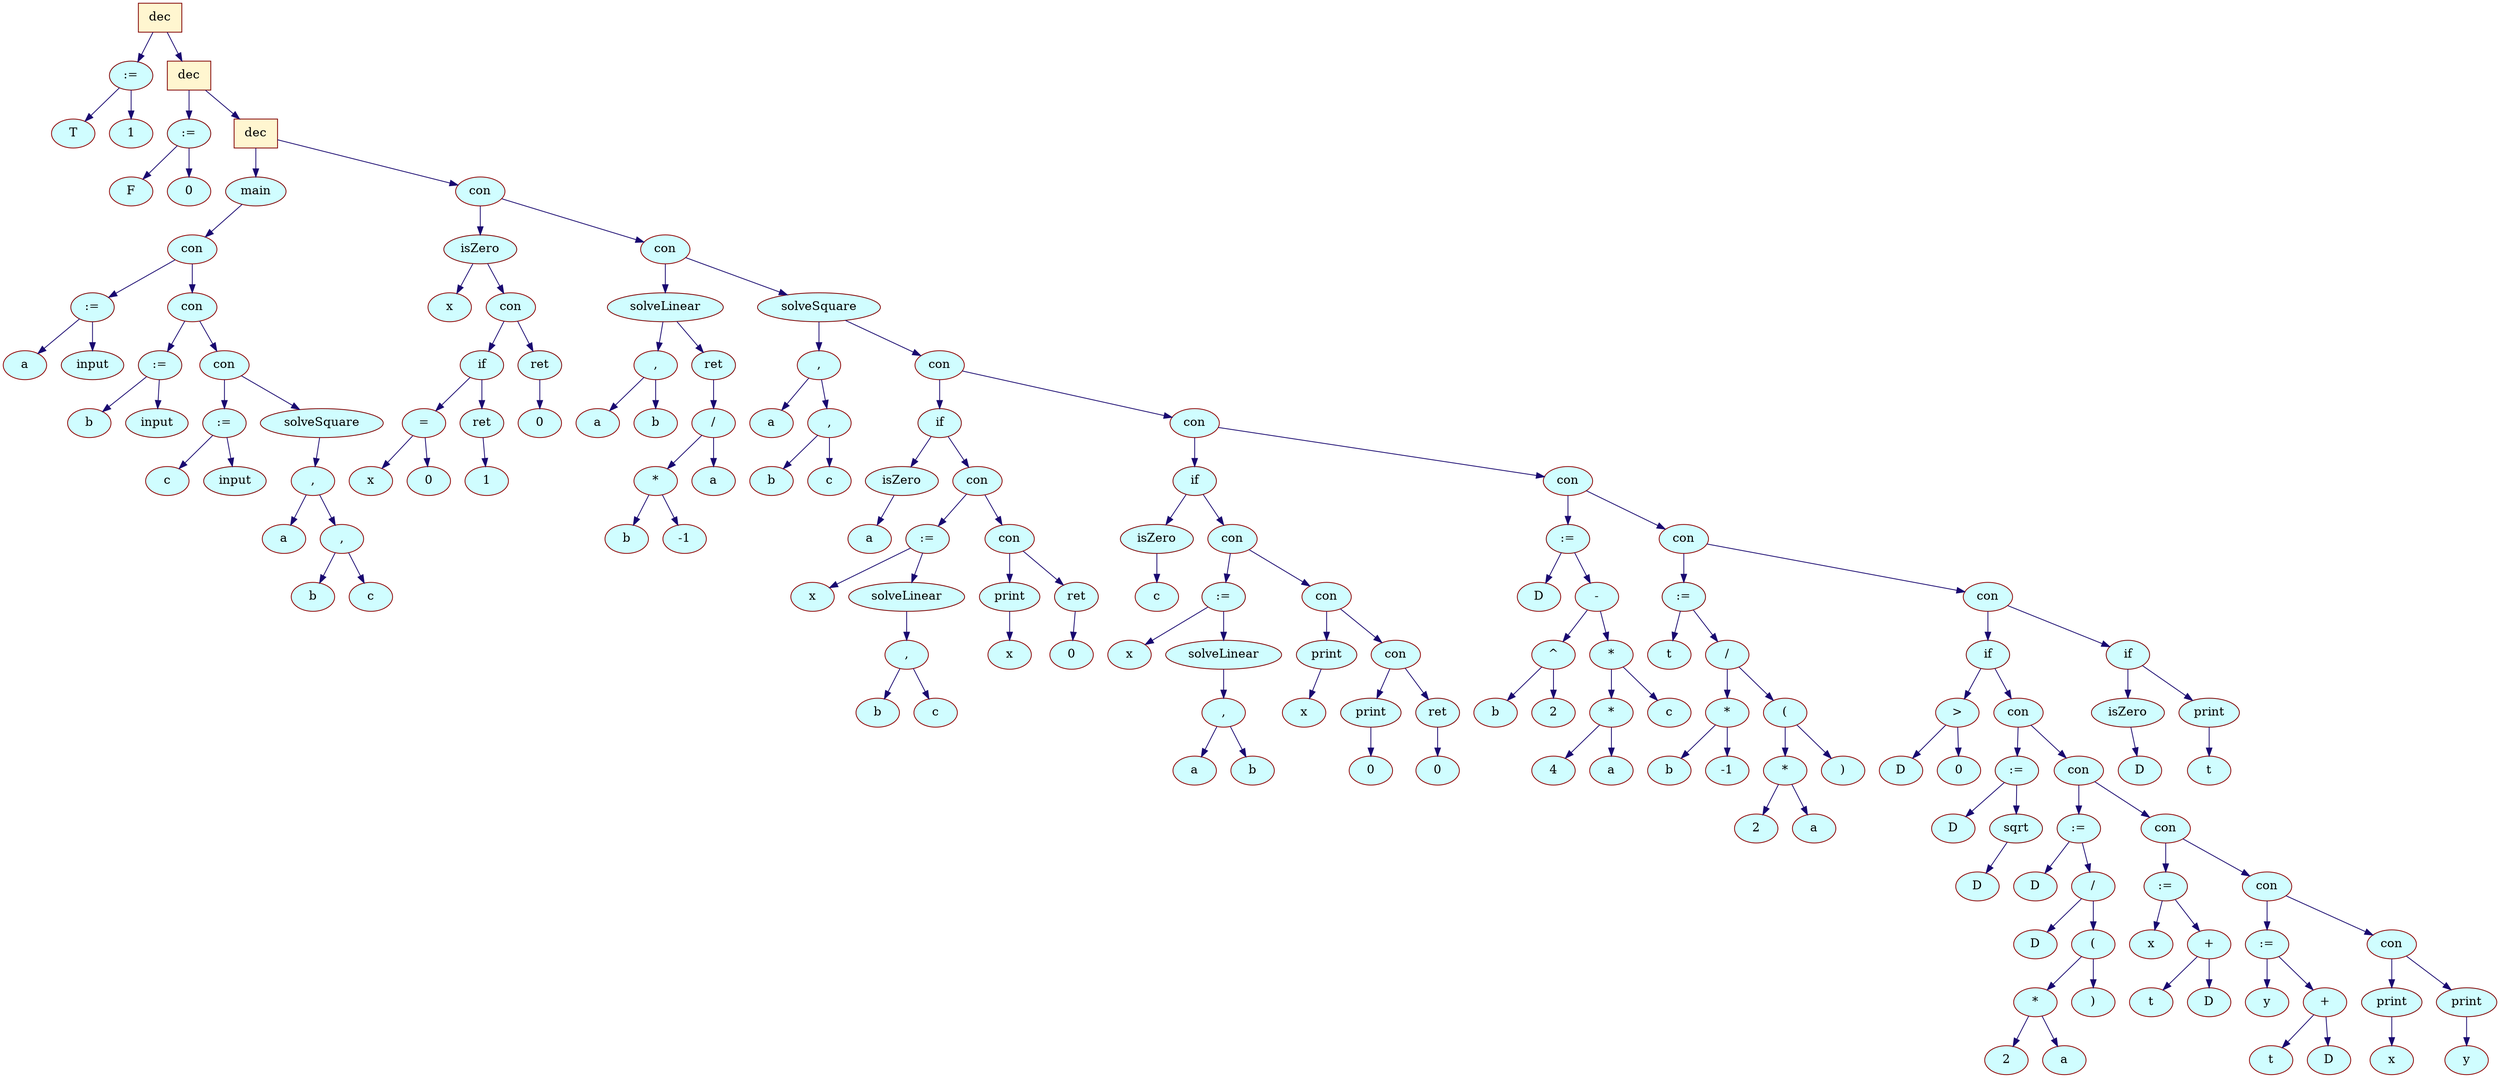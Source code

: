 digraph {
	node[shape = "cube", color = "#800000", fontsize = 15, style = "filled", fillcolor = "#88CEFA"];
	edge[color = "#190970", fontsize = 11];

		"dec_0x55eb21e04bd0"[shape = "cube", label = "dec", color="#800000",                                style="filled", fillcolor = "#FFF6D0"];
		"dec_0x55eb21e04bd0"->":=_0x55eb21e04b50";

		":=_0x55eb21e04b50"[shape = "ellipse", label = ":=", color="#800000",                                style="filled", fillcolor = "#D0FDFF"];
		":=_0x55eb21e04b50"->"T_0x55eb21e04b10";

		"T_0x55eb21e04b10"[shape = "ellipse", label = "T", color="#900000", style="filled",                            fillcolor = "#D0FDFF"];
		":=_0x55eb21e04b50"->"1_0x55eb21e04ad0";

		"1_0x55eb21e04ad0"[shape = "ellipse", label = "1", color="#900000", style="filled",                            fillcolor = "#D0FDFF"];
		"dec_0x55eb21e04bd0"->"dec_0x55eb21e04d50";

		"dec_0x55eb21e04d50"[shape = "cube", label = "dec", color="#800000",                                style="filled", fillcolor = "#FFF6D0"];
		"dec_0x55eb21e04d50"->":=_0x55eb21e04cd0";

		":=_0x55eb21e04cd0"[shape = "ellipse", label = ":=", color="#800000",                                style="filled", fillcolor = "#D0FDFF"];
		":=_0x55eb21e04cd0"->"F_0x55eb21e04c90";

		"F_0x55eb21e04c90"[shape = "ellipse", label = "F", color="#900000", style="filled",                            fillcolor = "#D0FDFF"];
		":=_0x55eb21e04cd0"->"0_0x55eb21e04c50";

		"0_0x55eb21e04c50"[shape = "ellipse", label = "0", color="#900000", style="filled",                            fillcolor = "#D0FDFF"];
		"dec_0x55eb21e04d50"->"dec_0x55eb21e04d10";

		"dec_0x55eb21e04d10"[shape = "cube", label = "dec", color="#800000",                                style="filled", fillcolor = "#FFF6D0"];
		"dec_0x55eb21e04d10"->"main_0x55eb21e05690";

		"main_0x55eb21e05690"[shape = "ellipse", label = "main", color="#800000",                                style="filled", fillcolor = "#D0FDFF"];
		"main_0x55eb21e05690"->"con_0x55eb21e05030";

		"con_0x55eb21e05030"[shape = "ellipse", label = "con", color="#900000",                                style="filled", fillcolor = "#D0FDFF"];
		"con_0x55eb21e05030"->":=_0x55eb21e04fb0";

		":=_0x55eb21e04fb0"[shape = "ellipse", label = ":=", color="#800000",                                style="filled", fillcolor = "#D0FDFF"];
		":=_0x55eb21e04fb0"->"a_0x55eb21e04f70";

		"a_0x55eb21e04f70"[shape = "ellipse", label = "a", color="#900000", style="filled",                            fillcolor = "#D0FDFF"];
		":=_0x55eb21e04fb0"->"input_0x55eb21e04f30";

		"input_0x55eb21e04f30"[shape = "ellipse", label = "input", color="#800000",                                style="filled", fillcolor = "#D0FDFF"];
		"con_0x55eb21e05030"->"con_0x55eb21e052b0";

		"con_0x55eb21e052b0"[shape = "ellipse", label = "con", color="#900000",                                style="filled", fillcolor = "#D0FDFF"];
		"con_0x55eb21e052b0"->":=_0x55eb21e05230";

		":=_0x55eb21e05230"[shape = "ellipse", label = ":=", color="#800000",                                style="filled", fillcolor = "#D0FDFF"];
		":=_0x55eb21e05230"->"b_0x55eb21e051f0";

		"b_0x55eb21e051f0"[shape = "ellipse", label = "b", color="#900000", style="filled",                            fillcolor = "#D0FDFF"];
		":=_0x55eb21e05230"->"input_0x55eb21e051b0";

		"input_0x55eb21e051b0"[shape = "ellipse", label = "input", color="#800000",                                style="filled", fillcolor = "#D0FDFF"];
		"con_0x55eb21e052b0"->"con_0x55eb21e054b0";

		"con_0x55eb21e054b0"[shape = "ellipse", label = "con", color="#900000",                                style="filled", fillcolor = "#D0FDFF"];
		"con_0x55eb21e054b0"->":=_0x55eb21e053f0";

		":=_0x55eb21e053f0"[shape = "ellipse", label = ":=", color="#800000",                                style="filled", fillcolor = "#D0FDFF"];
		":=_0x55eb21e053f0"->"c_0x55eb21e053b0";

		"c_0x55eb21e053b0"[shape = "ellipse", label = "c", color="#900000", style="filled",                            fillcolor = "#D0FDFF"];
		":=_0x55eb21e053f0"->"input_0x55eb21e05430";

		"input_0x55eb21e05430"[shape = "ellipse", label = "input", color="#800000",                                style="filled", fillcolor = "#D0FDFF"];
		"con_0x55eb21e054b0"->"solveSquare_0x55eb21e05650";

		"solveSquare_0x55eb21e05650"[shape = "ellipse", label = "solveSquare", color="#800000",                                style="filled", fillcolor = "#D0FDFF"];
		"solveSquare_0x55eb21e05650"->",_0x55eb21e05550";

		",_0x55eb21e05550"[shape = "ellipse", label = ",", color="#900000",                                style="filled", fillcolor = "#D0FDFF"];
		",_0x55eb21e05550"->"a_0x55eb21e05470";

		"a_0x55eb21e05470"[shape = "ellipse", label = "a", color="#900000", style="filled",                            fillcolor = "#D0FDFF"];
		",_0x55eb21e05550"->",_0x55eb21e055d0";

		",_0x55eb21e055d0"[shape = "ellipse", label = ",", color="#900000",                                style="filled", fillcolor = "#D0FDFF"];
		",_0x55eb21e055d0"->"b_0x55eb21e05510";

		"b_0x55eb21e05510"[shape = "ellipse", label = "b", color="#900000", style="filled",                            fillcolor = "#D0FDFF"];
		",_0x55eb21e055d0"->"c_0x55eb21e05590";

		"c_0x55eb21e05590"[shape = "ellipse", label = "c", color="#900000", style="filled",                            fillcolor = "#D0FDFF"];
		"dec_0x55eb21e04d10"->"con_0x55eb21e059d0";

		"con_0x55eb21e059d0"[shape = "ellipse", label = "con", color="#900000",                                style="filled", fillcolor = "#D0FDFF"];
		"con_0x55eb21e059d0"->"isZero_0x55eb21e05910";

		"isZero_0x55eb21e05910"[shape = "ellipse", label = "isZero", color="#800000",                                style="filled", fillcolor = "#D0FDFF"];
		"isZero_0x55eb21e05910"->"x_0x55eb21e05610";

		"x_0x55eb21e05610"[shape = "ellipse", label = "x", color="#900000", style="filled",                            fillcolor = "#D0FDFF"];
		"isZero_0x55eb21e05910"->"con_0x55eb21e058d0";

		"con_0x55eb21e058d0"[shape = "ellipse", label = "con", color="#900000",                                style="filled", fillcolor = "#D0FDFF"];
		"con_0x55eb21e058d0"->"if_0x55eb21e05810";

		"if_0x55eb21e05810"[shape = "ellipse", label = "if", color="#800000",                                style="filled", fillcolor = "#D0FDFF"];
		"if_0x55eb21e05810"->"=_0x55eb21e05790";

		"=_0x55eb21e05790"[shape = "ellipse", label = "=", color="#900000",                                style="filled", fillcolor = "#D0FDFF"];
		"=_0x55eb21e05790"->"x_0x55eb21e05710";

		"x_0x55eb21e05710"[shape = "ellipse", label = "x", color="#900000", style="filled",                            fillcolor = "#D0FDFF"];
		"=_0x55eb21e05790"->"0_0x55eb21e05750";

		"0_0x55eb21e05750"[shape = "ellipse", label = "0", color="#900000", style="filled",                            fillcolor = "#D0FDFF"];
		"if_0x55eb21e05810"->		"ret_0x55eb21e05850";

		"ret_0x55eb21e05850"[shape = "ellipse", label = "ret", color="#800000",                                style="filled", fillcolor = "#D0FDFF"];
		"ret_0x55eb21e05850"->"1_0x55eb21e057d0";

		"1_0x55eb21e057d0"[shape = "ellipse", label = "1", color="#900000", style="filled",                            fillcolor = "#D0FDFF"];
		"con_0x55eb21e058d0"->		"ret_0x55eb21e05950";

		"ret_0x55eb21e05950"[shape = "ellipse", label = "ret", color="#800000",                                style="filled", fillcolor = "#D0FDFF"];
		"ret_0x55eb21e05950"->"0_0x55eb21e05890";

		"0_0x55eb21e05890"[shape = "ellipse", label = "0", color="#900000", style="filled",                            fillcolor = "#D0FDFF"];
		"con_0x55eb21e059d0"->"con_0x55eb21e06000";

		"con_0x55eb21e06000"[shape = "ellipse", label = "con", color="#900000",                                style="filled", fillcolor = "#D0FDFF"];
		"con_0x55eb21e06000"->"solveLinear_0x55eb21e05f40";

		"solveLinear_0x55eb21e05f40"[shape = "ellipse", label = "solveLinear", color="#800000",                                style="filled", fillcolor = "#D0FDFF"];
		"solveLinear_0x55eb21e05f40"->",_0x55eb21e05d80";

		",_0x55eb21e05d80"[shape = "ellipse", label = ",", color="#900000",                                style="filled", fillcolor = "#D0FDFF"];
		",_0x55eb21e05d80"->"a_0x55eb21e05990";

		"a_0x55eb21e05990"[shape = "ellipse", label = "a", color="#900000", style="filled",                            fillcolor = "#D0FDFF"];
		",_0x55eb21e05d80"->"b_0x55eb21e05dc0";

		"b_0x55eb21e05dc0"[shape = "ellipse", label = "b", color="#900000", style="filled",                            fillcolor = "#D0FDFF"];
		"solveLinear_0x55eb21e05f40"->		"ret_0x55eb21e05f80";

		"ret_0x55eb21e05f80"[shape = "ellipse", label = "ret", color="#800000",                                style="filled", fillcolor = "#D0FDFF"];
		"ret_0x55eb21e05f80"->"/_0x55eb21e05f00";

		"/_0x55eb21e05f00"[shape = "ellipse", label = "/", color="#900000",                                style="filled", fillcolor = "#D0FDFF"];
		"/_0x55eb21e05f00"->"*_0x55eb21e05e80";

		"*_0x55eb21e05e80"[shape = "ellipse", label = "*", color="#900000",                                style="filled", fillcolor = "#D0FDFF"];
		"*_0x55eb21e05e80"->"b_0x55eb21e05e40";

		"b_0x55eb21e05e40"[shape = "ellipse", label = "b", color="#900000", style="filled",                            fillcolor = "#D0FDFF"];
		"*_0x55eb21e05e80"->"-1_0x55eb21e05e00";

		"-1_0x55eb21e05e00"[shape = "ellipse", label = "-1", color="#900000", style="filled",                            fillcolor = "#D0FDFF"];
		"/_0x55eb21e05f00"->"a_0x55eb21e05ec0";

		"a_0x55eb21e05ec0"[shape = "ellipse", label = "a", color="#900000", style="filled",                            fillcolor = "#D0FDFF"];
		"con_0x55eb21e06000"->"solveSquare_0x55eb21e07fc0";

		"solveSquare_0x55eb21e07fc0"[shape = "ellipse", label = "solveSquare", color="#800000",                                style="filled", fillcolor = "#D0FDFF"];
		"solveSquare_0x55eb21e07fc0"->",_0x55eb21e060a0";

		",_0x55eb21e060a0"[shape = "ellipse", label = ",", color="#900000",                                style="filled", fillcolor = "#D0FDFF"];
		",_0x55eb21e060a0"->"a_0x55eb21e05fc0";

		"a_0x55eb21e05fc0"[shape = "ellipse", label = "a", color="#900000", style="filled",                            fillcolor = "#D0FDFF"];
		",_0x55eb21e060a0"->",_0x55eb21e06120";

		",_0x55eb21e06120"[shape = "ellipse", label = ",", color="#900000",                                style="filled", fillcolor = "#D0FDFF"];
		",_0x55eb21e06120"->"b_0x55eb21e06060";

		"b_0x55eb21e06060"[shape = "ellipse", label = "b", color="#900000", style="filled",                            fillcolor = "#D0FDFF"];
		",_0x55eb21e06120"->"c_0x55eb21e060e0";

		"c_0x55eb21e060e0"[shape = "ellipse", label = "c", color="#900000", style="filled",                            fillcolor = "#D0FDFF"];
		"solveSquare_0x55eb21e07fc0"->"con_0x55eb21e06620";

		"con_0x55eb21e06620"[shape = "ellipse", label = "con", color="#900000",                                style="filled", fillcolor = "#D0FDFF"];
		"con_0x55eb21e06620"->"if_0x55eb21e06560";

		"if_0x55eb21e06560"[shape = "ellipse", label = "if", color="#800000",                                style="filled", fillcolor = "#D0FDFF"];
		"if_0x55eb21e06560"->"isZero_0x55eb21e06200";

		"isZero_0x55eb21e06200"[shape = "ellipse", label = "isZero", color="#800000",                                style="filled", fillcolor = "#D0FDFF"];
		"isZero_0x55eb21e06200"->"a_0x55eb21e06180";

		"a_0x55eb21e06180"[shape = "ellipse", label = "a", color="#900000", style="filled",                            fillcolor = "#D0FDFF"];
		"if_0x55eb21e06560"->"con_0x55eb21e06440";

		"con_0x55eb21e06440"[shape = "ellipse", label = "con", color="#900000",                                style="filled", fillcolor = "#D0FDFF"];
		"con_0x55eb21e06440"->":=_0x55eb21e063c0";

		":=_0x55eb21e063c0"[shape = "ellipse", label = ":=", color="#800000",                                style="filled", fillcolor = "#D0FDFF"];
		":=_0x55eb21e063c0"->"x_0x55eb21e06340";

		"x_0x55eb21e06340"[shape = "ellipse", label = "x", color="#900000", style="filled",                            fillcolor = "#D0FDFF"];
		":=_0x55eb21e063c0"->"solveLinear_0x55eb21e06380";

		"solveLinear_0x55eb21e06380"[shape = "ellipse", label = "solveLinear", color="#800000",                                style="filled", fillcolor = "#D0FDFF"];
		"solveLinear_0x55eb21e06380"->",_0x55eb21e06300";

		",_0x55eb21e06300"[shape = "ellipse", label = ",", color="#900000",                                style="filled", fillcolor = "#D0FDFF"];
		",_0x55eb21e06300"->"b_0x55eb21e06280";

		"b_0x55eb21e06280"[shape = "ellipse", label = "b", color="#900000", style="filled",                            fillcolor = "#D0FDFF"];
		",_0x55eb21e06300"->"c_0x55eb21e062c0";

		"c_0x55eb21e062c0"[shape = "ellipse", label = "c", color="#900000", style="filled",                            fillcolor = "#D0FDFF"];
		"con_0x55eb21e06440"->"con_0x55eb21e06520";

		"con_0x55eb21e06520"[shape = "ellipse", label = "con", color="#900000",                                style="filled", fillcolor = "#D0FDFF"];
		"con_0x55eb21e06520"->"print_0x55eb21e064e0";

		"print_0x55eb21e064e0"[shape = "ellipse", label = "print", color="#800000",                                style="filled", fillcolor = "#D0FDFF"];
		"print_0x55eb21e064e0"->"x_0x55eb21e06400";

		"x_0x55eb21e06400"[shape = "ellipse", label = "x", color="#900000", style="filled",                            fillcolor = "#D0FDFF"];
		"con_0x55eb21e06520"->		"ret_0x55eb21e065a0";

		"ret_0x55eb21e065a0"[shape = "ellipse", label = "ret", color="#800000",                                style="filled", fillcolor = "#D0FDFF"];
		"ret_0x55eb21e065a0"->"0_0x55eb21e064a0";

		"0_0x55eb21e064a0"[shape = "ellipse", label = "0", color="#900000", style="filled",                            fillcolor = "#D0FDFF"];
		"con_0x55eb21e06620"->"con_0x55eb21e06bc0";

		"con_0x55eb21e06bc0"[shape = "ellipse", label = "con", color="#900000",                                style="filled", fillcolor = "#D0FDFF"];
		"con_0x55eb21e06bc0"->"if_0x55eb21e06b00";

		"if_0x55eb21e06b00"[shape = "ellipse", label = "if", color="#800000",                                style="filled", fillcolor = "#D0FDFF"];
		"if_0x55eb21e06b00"->"isZero_0x55eb21e066c0";

		"isZero_0x55eb21e066c0"[shape = "ellipse", label = "isZero", color="#800000",                                style="filled", fillcolor = "#D0FDFF"];
		"isZero_0x55eb21e066c0"->"c_0x55eb21e065e0";

		"c_0x55eb21e065e0"[shape = "ellipse", label = "c", color="#900000", style="filled",                            fillcolor = "#D0FDFF"];
		"if_0x55eb21e06b00"->"con_0x55eb21e06900";

		"con_0x55eb21e06900"[shape = "ellipse", label = "con", color="#900000",                                style="filled", fillcolor = "#D0FDFF"];
		"con_0x55eb21e06900"->":=_0x55eb21e06880";

		":=_0x55eb21e06880"[shape = "ellipse", label = ":=", color="#800000",                                style="filled", fillcolor = "#D0FDFF"];
		":=_0x55eb21e06880"->"x_0x55eb21e06800";

		"x_0x55eb21e06800"[shape = "ellipse", label = "x", color="#900000", style="filled",                            fillcolor = "#D0FDFF"];
		":=_0x55eb21e06880"->"solveLinear_0x55eb21e06840";

		"solveLinear_0x55eb21e06840"[shape = "ellipse", label = "solveLinear", color="#800000",                                style="filled", fillcolor = "#D0FDFF"];
		"solveLinear_0x55eb21e06840"->",_0x55eb21e067c0";

		",_0x55eb21e067c0"[shape = "ellipse", label = ",", color="#900000",                                style="filled", fillcolor = "#D0FDFF"];
		",_0x55eb21e067c0"->"a_0x55eb21e06740";

		"a_0x55eb21e06740"[shape = "ellipse", label = "a", color="#900000", style="filled",                            fillcolor = "#D0FDFF"];
		",_0x55eb21e067c0"->"b_0x55eb21e06780";

		"b_0x55eb21e06780"[shape = "ellipse", label = "b", color="#900000", style="filled",                            fillcolor = "#D0FDFF"];
		"con_0x55eb21e06900"->"con_0x55eb21e069e0";

		"con_0x55eb21e069e0"[shape = "ellipse", label = "con", color="#900000",                                style="filled", fillcolor = "#D0FDFF"];
		"con_0x55eb21e069e0"->"print_0x55eb21e069a0";

		"print_0x55eb21e069a0"[shape = "ellipse", label = "print", color="#800000",                                style="filled", fillcolor = "#D0FDFF"];
		"print_0x55eb21e069a0"->"x_0x55eb21e068c0";

		"x_0x55eb21e068c0"[shape = "ellipse", label = "x", color="#900000", style="filled",                            fillcolor = "#D0FDFF"];
		"con_0x55eb21e069e0"->"con_0x55eb21e06ac0";

		"con_0x55eb21e06ac0"[shape = "ellipse", label = "con", color="#900000",                                style="filled", fillcolor = "#D0FDFF"];
		"con_0x55eb21e06ac0"->"print_0x55eb21e06a80";

		"print_0x55eb21e06a80"[shape = "ellipse", label = "print", color="#800000",                                style="filled", fillcolor = "#D0FDFF"];
		"print_0x55eb21e06a80"->"0_0x55eb21e06960";

		"0_0x55eb21e06960"[shape = "ellipse", label = "0", color="#900000", style="filled",                            fillcolor = "#D0FDFF"];
		"con_0x55eb21e06ac0"->		"ret_0x55eb21e06b40";

		"ret_0x55eb21e06b40"[shape = "ellipse", label = "ret", color="#800000",                                style="filled", fillcolor = "#D0FDFF"];
		"ret_0x55eb21e06b40"->"0_0x55eb21e06a40";

		"0_0x55eb21e06a40"[shape = "ellipse", label = "0", color="#900000", style="filled",                            fillcolor = "#D0FDFF"];
		"con_0x55eb21e06bc0"->"con_0x55eb21e06f40";

		"con_0x55eb21e06f40"[shape = "ellipse", label = "con", color="#900000",                                style="filled", fillcolor = "#D0FDFF"];
		"con_0x55eb21e06f40"->":=_0x55eb21e06ec0";

		":=_0x55eb21e06ec0"[shape = "ellipse", label = ":=", color="#800000",                                style="filled", fillcolor = "#D0FDFF"];
		":=_0x55eb21e06ec0"->"D_0x55eb21e06e80";

		"D_0x55eb21e06e80"[shape = "ellipse", label = "D", color="#900000", style="filled",                            fillcolor = "#D0FDFF"];
		":=_0x55eb21e06ec0"->"-_0x55eb21e06e40";

		"-_0x55eb21e06e40"[shape = "ellipse", label = "-", color="#900000",                                style="filled", fillcolor = "#D0FDFF"];
		"-_0x55eb21e06e40"->"^_0x55eb21e06cc0";

		"^_0x55eb21e06cc0"[shape = "ellipse", label = "^", color="#900000",                                style="filled", fillcolor = "#D0FDFF"];
		"^_0x55eb21e06cc0"->"b_0x55eb21e06c40";

		"b_0x55eb21e06c40"[shape = "ellipse", label = "b", color="#900000", style="filled",                            fillcolor = "#D0FDFF"];
		"^_0x55eb21e06cc0"->"2_0x55eb21e06c80";

		"2_0x55eb21e06c80"[shape = "ellipse", label = "2", color="#900000", style="filled",                            fillcolor = "#D0FDFF"];
		"-_0x55eb21e06e40"->"*_0x55eb21e06e00";

		"*_0x55eb21e06e00"[shape = "ellipse", label = "*", color="#900000",                                style="filled", fillcolor = "#D0FDFF"];
		"*_0x55eb21e06e00"->"*_0x55eb21e06d80";

		"*_0x55eb21e06d80"[shape = "ellipse", label = "*", color="#900000",                                style="filled", fillcolor = "#D0FDFF"];
		"*_0x55eb21e06d80"->"4_0x55eb21e06d00";

		"4_0x55eb21e06d00"[shape = "ellipse", label = "4", color="#900000", style="filled",                            fillcolor = "#D0FDFF"];
		"*_0x55eb21e06d80"->"a_0x55eb21e06d40";

		"a_0x55eb21e06d40"[shape = "ellipse", label = "a", color="#900000", style="filled",                            fillcolor = "#D0FDFF"];
		"*_0x55eb21e06e00"->"c_0x55eb21e06dc0";

		"c_0x55eb21e06dc0"[shape = "ellipse", label = "c", color="#900000", style="filled",                            fillcolor = "#D0FDFF"];
		"con_0x55eb21e06f40"->"con_0x55eb21e072a0";

		"con_0x55eb21e072a0"[shape = "ellipse", label = "con", color="#900000",                                style="filled", fillcolor = "#D0FDFF"];
		"con_0x55eb21e072a0"->":=_0x55eb21e07220";

		":=_0x55eb21e07220"[shape = "ellipse", label = ":=", color="#800000",                                style="filled", fillcolor = "#D0FDFF"];
		":=_0x55eb21e07220"->"t_0x55eb21e071e0";

		"t_0x55eb21e071e0"[shape = "ellipse", label = "t", color="#900000", style="filled",                            fillcolor = "#D0FDFF"];
		":=_0x55eb21e07220"->"/_0x55eb21e071a0";

		"/_0x55eb21e071a0"[shape = "ellipse", label = "/", color="#900000",                                style="filled", fillcolor = "#D0FDFF"];
		"/_0x55eb21e071a0"->"*_0x55eb21e07020";

		"*_0x55eb21e07020"[shape = "ellipse", label = "*", color="#900000",                                style="filled", fillcolor = "#D0FDFF"];
		"*_0x55eb21e07020"->"b_0x55eb21e06fe0";

		"b_0x55eb21e06fe0"[shape = "ellipse", label = "b", color="#900000", style="filled",                            fillcolor = "#D0FDFF"];
		"*_0x55eb21e07020"->"-1_0x55eb21e06fa0";

		"-1_0x55eb21e06fa0"[shape = "ellipse", label = "-1", color="#900000", style="filled",                            fillcolor = "#D0FDFF"];
		"/_0x55eb21e071a0"->"(_0x55eb21e07160";

		"(_0x55eb21e07160"[shape = "ellipse", label = "(", color="#900000",                                style="filled", fillcolor = "#D0FDFF"];
		"(_0x55eb21e07160"->"*_0x55eb21e070e0";

		"*_0x55eb21e070e0"[shape = "ellipse", label = "*", color="#900000",                                style="filled", fillcolor = "#D0FDFF"];
		"*_0x55eb21e070e0"->"2_0x55eb21e07060";

		"2_0x55eb21e07060"[shape = "ellipse", label = "2", color="#900000", style="filled",                            fillcolor = "#D0FDFF"];
		"*_0x55eb21e070e0"->"a_0x55eb21e070a0";

		"a_0x55eb21e070a0"[shape = "ellipse", label = "a", color="#900000", style="filled",                            fillcolor = "#D0FDFF"];
		"(_0x55eb21e07160"->")_0x55eb21e07120";

		")_0x55eb21e07120"[shape = "ellipse", label = ")", color="#900000",                                style="filled", fillcolor = "#D0FDFF"];
		"con_0x55eb21e072a0"->"con_0x55eb21e07e40";

		"con_0x55eb21e07e40"[shape = "ellipse", label = "con", color="#900000",                                style="filled", fillcolor = "#D0FDFF"];
		"con_0x55eb21e07e40"->"if_0x55eb21e07d80";

		"if_0x55eb21e07d80"[shape = "ellipse", label = "if", color="#800000",                                style="filled", fillcolor = "#D0FDFF"];
		"if_0x55eb21e07d80"->">_0x55eb21e07340";

		">_0x55eb21e07340"[shape = "ellipse", label = ">", color="#900000",                                style="filled", fillcolor = "#D0FDFF"];
		">_0x55eb21e07340"->"D_0x55eb21e07260";

		"D_0x55eb21e07260"[shape = "ellipse", label = "D", color="#900000", style="filled",                            fillcolor = "#D0FDFF"];
		">_0x55eb21e07340"->"0_0x55eb21e07300";

		"0_0x55eb21e07300"[shape = "ellipse", label = "0", color="#900000", style="filled",                            fillcolor = "#D0FDFF"];
		"if_0x55eb21e07d80"->"con_0x55eb21e07540";

		"con_0x55eb21e07540"[shape = "ellipse", label = "con", color="#900000",                                style="filled", fillcolor = "#D0FDFF"];
		"con_0x55eb21e07540"->":=_0x55eb21e074c0";

		":=_0x55eb21e074c0"[shape = "ellipse", label = ":=", color="#800000",                                style="filled", fillcolor = "#D0FDFF"];
		":=_0x55eb21e074c0"->"D_0x55eb21e07440";

		"D_0x55eb21e07440"[shape = "ellipse", label = "D", color="#900000", style="filled",                            fillcolor = "#D0FDFF"];
		":=_0x55eb21e074c0"->"sqrt_0x55eb21e07480";

		"sqrt_0x55eb21e07480"[shape = "ellipse", label = "sqrt", color="#800000",                                style="filled", fillcolor = "#D0FDFF"];
		"sqrt_0x55eb21e07480"->"D_0x55eb21e07400";

		"D_0x55eb21e07400"[shape = "ellipse", label = "D", color="#900000", style="filled",                            fillcolor = "#D0FDFF"];
		"con_0x55eb21e07540"->"con_0x55eb21e07840";

		"con_0x55eb21e07840"[shape = "ellipse", label = "con", color="#900000",                                style="filled", fillcolor = "#D0FDFF"];
		"con_0x55eb21e07840"->":=_0x55eb21e077c0";

		":=_0x55eb21e077c0"[shape = "ellipse", label = ":=", color="#800000",                                style="filled", fillcolor = "#D0FDFF"];
		":=_0x55eb21e077c0"->"D_0x55eb21e07780";

		"D_0x55eb21e07780"[shape = "ellipse", label = "D", color="#900000", style="filled",                            fillcolor = "#D0FDFF"];
		":=_0x55eb21e077c0"->"/_0x55eb21e07740";

		"/_0x55eb21e07740"[shape = "ellipse", label = "/", color="#900000",                                style="filled", fillcolor = "#D0FDFF"];
		"/_0x55eb21e07740"->"D_0x55eb21e075c0";

		"D_0x55eb21e075c0"[shape = "ellipse", label = "D", color="#900000", style="filled",                            fillcolor = "#D0FDFF"];
		"/_0x55eb21e07740"->"(_0x55eb21e07700";

		"(_0x55eb21e07700"[shape = "ellipse", label = "(", color="#900000",                                style="filled", fillcolor = "#D0FDFF"];
		"(_0x55eb21e07700"->"*_0x55eb21e07680";

		"*_0x55eb21e07680"[shape = "ellipse", label = "*", color="#900000",                                style="filled", fillcolor = "#D0FDFF"];
		"*_0x55eb21e07680"->"2_0x55eb21e07600";

		"2_0x55eb21e07600"[shape = "ellipse", label = "2", color="#900000", style="filled",                            fillcolor = "#D0FDFF"];
		"*_0x55eb21e07680"->"a_0x55eb21e07640";

		"a_0x55eb21e07640"[shape = "ellipse", label = "a", color="#900000", style="filled",                            fillcolor = "#D0FDFF"];
		"(_0x55eb21e07700"->")_0x55eb21e076c0";

		")_0x55eb21e076c0"[shape = "ellipse", label = ")", color="#900000",                                style="filled", fillcolor = "#D0FDFF"];
		"con_0x55eb21e07840"->"con_0x55eb21e07a40";

		"con_0x55eb21e07a40"[shape = "ellipse", label = "con", color="#900000",                                style="filled", fillcolor = "#D0FDFF"];
		"con_0x55eb21e07a40"->":=_0x55eb21e079c0";

		":=_0x55eb21e079c0"[shape = "ellipse", label = ":=", color="#800000",                                style="filled", fillcolor = "#D0FDFF"];
		":=_0x55eb21e079c0"->"x_0x55eb21e07980";

		"x_0x55eb21e07980"[shape = "ellipse", label = "x", color="#900000", style="filled",                            fillcolor = "#D0FDFF"];
		":=_0x55eb21e079c0"->"+_0x55eb21e07940";

		"+_0x55eb21e07940"[shape = "ellipse", label = "+", color="#900000",                                style="filled", fillcolor = "#D0FDFF"];
		"+_0x55eb21e07940"->"t_0x55eb21e078c0";

		"t_0x55eb21e078c0"[shape = "ellipse", label = "t", color="#900000", style="filled",                            fillcolor = "#D0FDFF"];
		"+_0x55eb21e07940"->"D_0x55eb21e07900";

		"D_0x55eb21e07900"[shape = "ellipse", label = "D", color="#900000", style="filled",                            fillcolor = "#D0FDFF"];
		"con_0x55eb21e07a40"->"con_0x55eb21e07c40";

		"con_0x55eb21e07c40"[shape = "ellipse", label = "con", color="#900000",                                style="filled", fillcolor = "#D0FDFF"];
		"con_0x55eb21e07c40"->":=_0x55eb21e07bc0";

		":=_0x55eb21e07bc0"[shape = "ellipse", label = ":=", color="#800000",                                style="filled", fillcolor = "#D0FDFF"];
		":=_0x55eb21e07bc0"->"y_0x55eb21e07b80";

		"y_0x55eb21e07b80"[shape = "ellipse", label = "y", color="#900000", style="filled",                            fillcolor = "#D0FDFF"];
		":=_0x55eb21e07bc0"->"+_0x55eb21e07b40";

		"+_0x55eb21e07b40"[shape = "ellipse", label = "+", color="#900000",                                style="filled", fillcolor = "#D0FDFF"];
		"+_0x55eb21e07b40"->"t_0x55eb21e07ac0";

		"t_0x55eb21e07ac0"[shape = "ellipse", label = "t", color="#900000", style="filled",                            fillcolor = "#D0FDFF"];
		"+_0x55eb21e07b40"->"D_0x55eb21e07b00";

		"D_0x55eb21e07b00"[shape = "ellipse", label = "D", color="#900000", style="filled",                            fillcolor = "#D0FDFF"];
		"con_0x55eb21e07c40"->"con_0x55eb21e07d20";

		"con_0x55eb21e07d20"[shape = "ellipse", label = "con", color="#900000",                                style="filled", fillcolor = "#D0FDFF"];
		"con_0x55eb21e07d20"->"print_0x55eb21e07ce0";

		"print_0x55eb21e07ce0"[shape = "ellipse", label = "print", color="#800000",                                style="filled", fillcolor = "#D0FDFF"];
		"print_0x55eb21e07ce0"->"x_0x55eb21e07c00";

		"x_0x55eb21e07c00"[shape = "ellipse", label = "x", color="#900000", style="filled",                            fillcolor = "#D0FDFF"];
		"con_0x55eb21e07d20"->"print_0x55eb21e07dc0";

		"print_0x55eb21e07dc0"[shape = "ellipse", label = "print", color="#800000",                                style="filled", fillcolor = "#D0FDFF"];
		"print_0x55eb21e07dc0"->"y_0x55eb21e07ca0";

		"y_0x55eb21e07ca0"[shape = "ellipse", label = "y", color="#900000", style="filled",                            fillcolor = "#D0FDFF"];
		"con_0x55eb21e07e40"->"if_0x55eb21e07f40";

		"if_0x55eb21e07f40"[shape = "ellipse", label = "if", color="#800000",                                style="filled", fillcolor = "#D0FDFF"];
		"if_0x55eb21e07f40"->"isZero_0x55eb21e07ee0";

		"isZero_0x55eb21e07ee0"[shape = "ellipse", label = "isZero", color="#800000",                                style="filled", fillcolor = "#D0FDFF"];
		"isZero_0x55eb21e07ee0"->"D_0x55eb21e07e00";

		"D_0x55eb21e07e00"[shape = "ellipse", label = "D", color="#900000", style="filled",                            fillcolor = "#D0FDFF"];
		"if_0x55eb21e07f40"->"print_0x55eb21e07f80";

		"print_0x55eb21e07f80"[shape = "ellipse", label = "print", color="#800000",                                style="filled", fillcolor = "#D0FDFF"];
		"print_0x55eb21e07f80"->"t_0x55eb21e07ea0";

		"t_0x55eb21e07ea0"[shape = "ellipse", label = "t", color="#900000", style="filled",                            fillcolor = "#D0FDFF"];
}